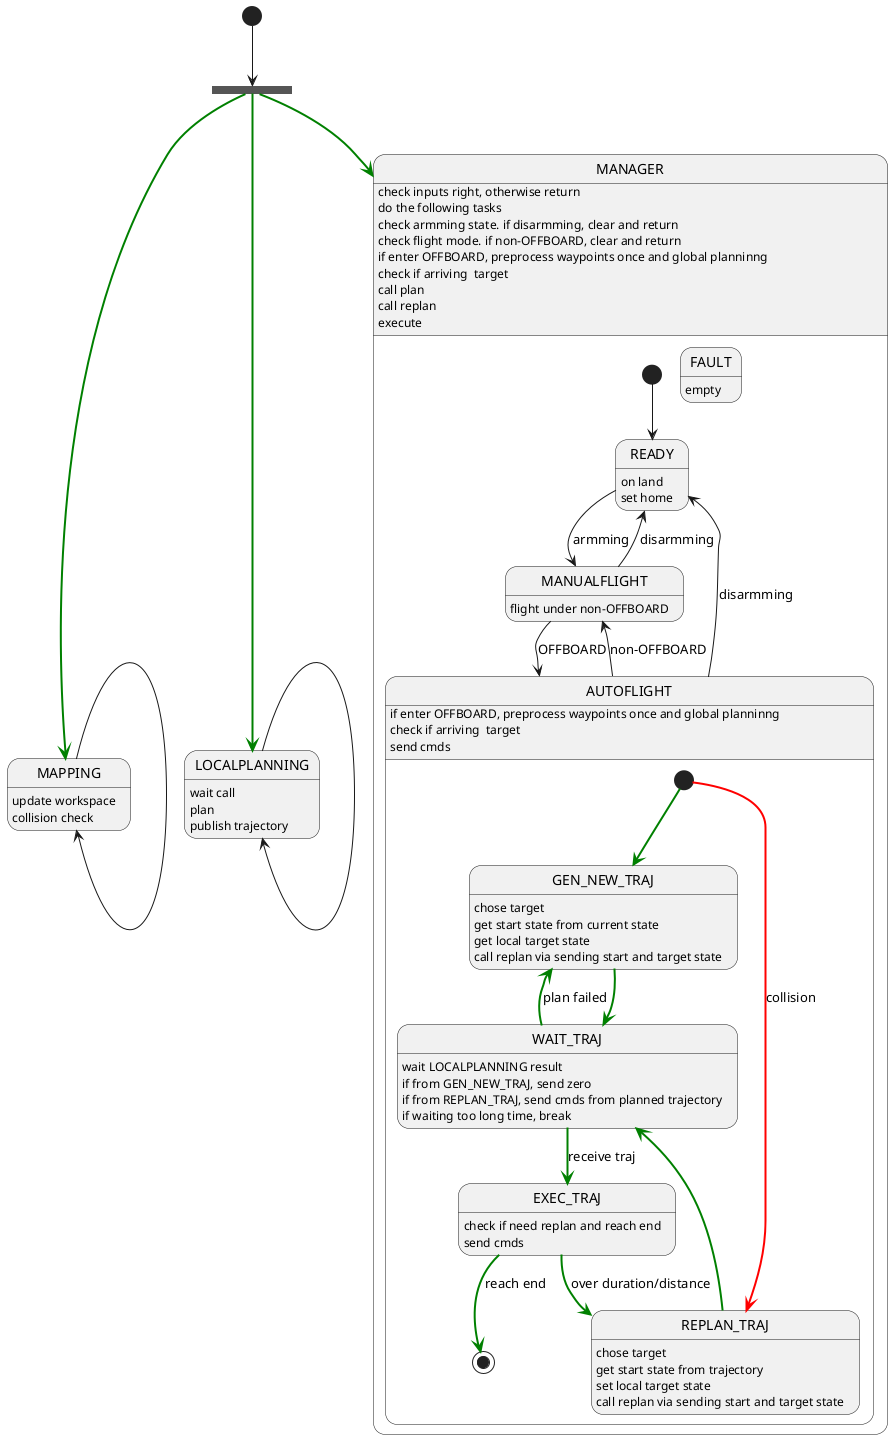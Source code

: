 @startuml
hide empty description


state MAPPING: update workspace
MAPPING: collision check
MAPPING-->MAPPING

state LOCALPLANNING: wait call
LOCALPLANNING: plan
LOCALPLANNING: publish trajectory
LOCALPLANNING-->LOCALPLANNING


state MANAGER: check inputs right, otherwise return
state MANAGER: do the following tasks
state MANAGER: check armming state. if disarmming, clear and return
state MANAGER: check flight mode. if non-OFFBOARD, clear and return
state MANAGER: if enter OFFBOARD, preprocess waypoints once and global planninng
state MANAGER: check if arriving  target
state MANAGER: call plan
state MANAGER: call replan
state MANAGER: execute

state MANAGER{

    state READY: on land
    READY: set home

    state MANUALFLIGHT: flight under non-OFFBOARD
    ' MANUALFLIGHT: if enter OFFBOARD, preprocess waypoints

    state AUTOFLIGHT: if enter OFFBOARD, preprocess waypoints once and global planninng
    AUTOFLIGHT: check if arriving  target
    AUTOFLIGHT: send cmds
    state AUTOFLIGHT{
        state GEN_NEW_TRAJ: chose target
        GEN_NEW_TRAJ: get start state from current state
        GEN_NEW_TRAJ: get local target state
        GEN_NEW_TRAJ: call replan via sending start and target state

        state REPLAN_TRAJ: chose target
        REPLAN_TRAJ: get start state from trajectory
        REPLAN_TRAJ: set local target state
        REPLAN_TRAJ: call replan via sending start and target state

        state EXEC_TRAJ: check if need replan and reach end
        EXEC_TRAJ: send cmds

        state WAIT_TRAJ: wait LOCALPLANNING result
        WAIT_TRAJ: if from GEN_NEW_TRAJ, send zero
        WAIT_TRAJ: if from REPLAN_TRAJ, send cmds from planned trajectory
        WAIT_TRAJ: if waiting too long time, break


        [*]-[#green,bold]-->GEN_NEW_TRAJ
        [*]-[#red,bold]-->REPLAN_TRAJ: collision

        GEN_NEW_TRAJ-[#green,bold]->WAIT_TRAJ
        WAIT_TRAJ-[#green,bold]->GEN_NEW_TRAJ: plan failed

        WAIT_TRAJ-[#green,bold]->EXEC_TRAJ: receive traj
        EXEC_TRAJ-[#green,bold]->REPLAN_TRAJ: over duration/distance

        REPLAN_TRAJ-[#green,bold]->WAIT_TRAJ

        EXEC_TRAJ-[#green,bold]->[*]: reach end
    }

    state FAULT: empty

    ' [*] -[#green,bold]-> IDLE: initialization
    [*]-->READY
    READY --> MANUALFLIGHT: armming
    MANUALFLIGHT-->READY: disarmming
    ' MANUALFLIGHT --> MANUALFLIGHT
    MANUALFLIGHT --> AUTOFLIGHT: OFFBOARD
    AUTOFLIGHT --> MANUALFLIGHT: non-OFFBOARD
    AUTOFLIGHT --> READY: disarmming

}

state fork_state <<fork>>
[*]-->fork_state
fork_state-[#green,bold]->MANAGER
fork_state-[#green,bold]->MAPPING
fork_state-[#green,bold]->LOCALPLANNING





@enduml